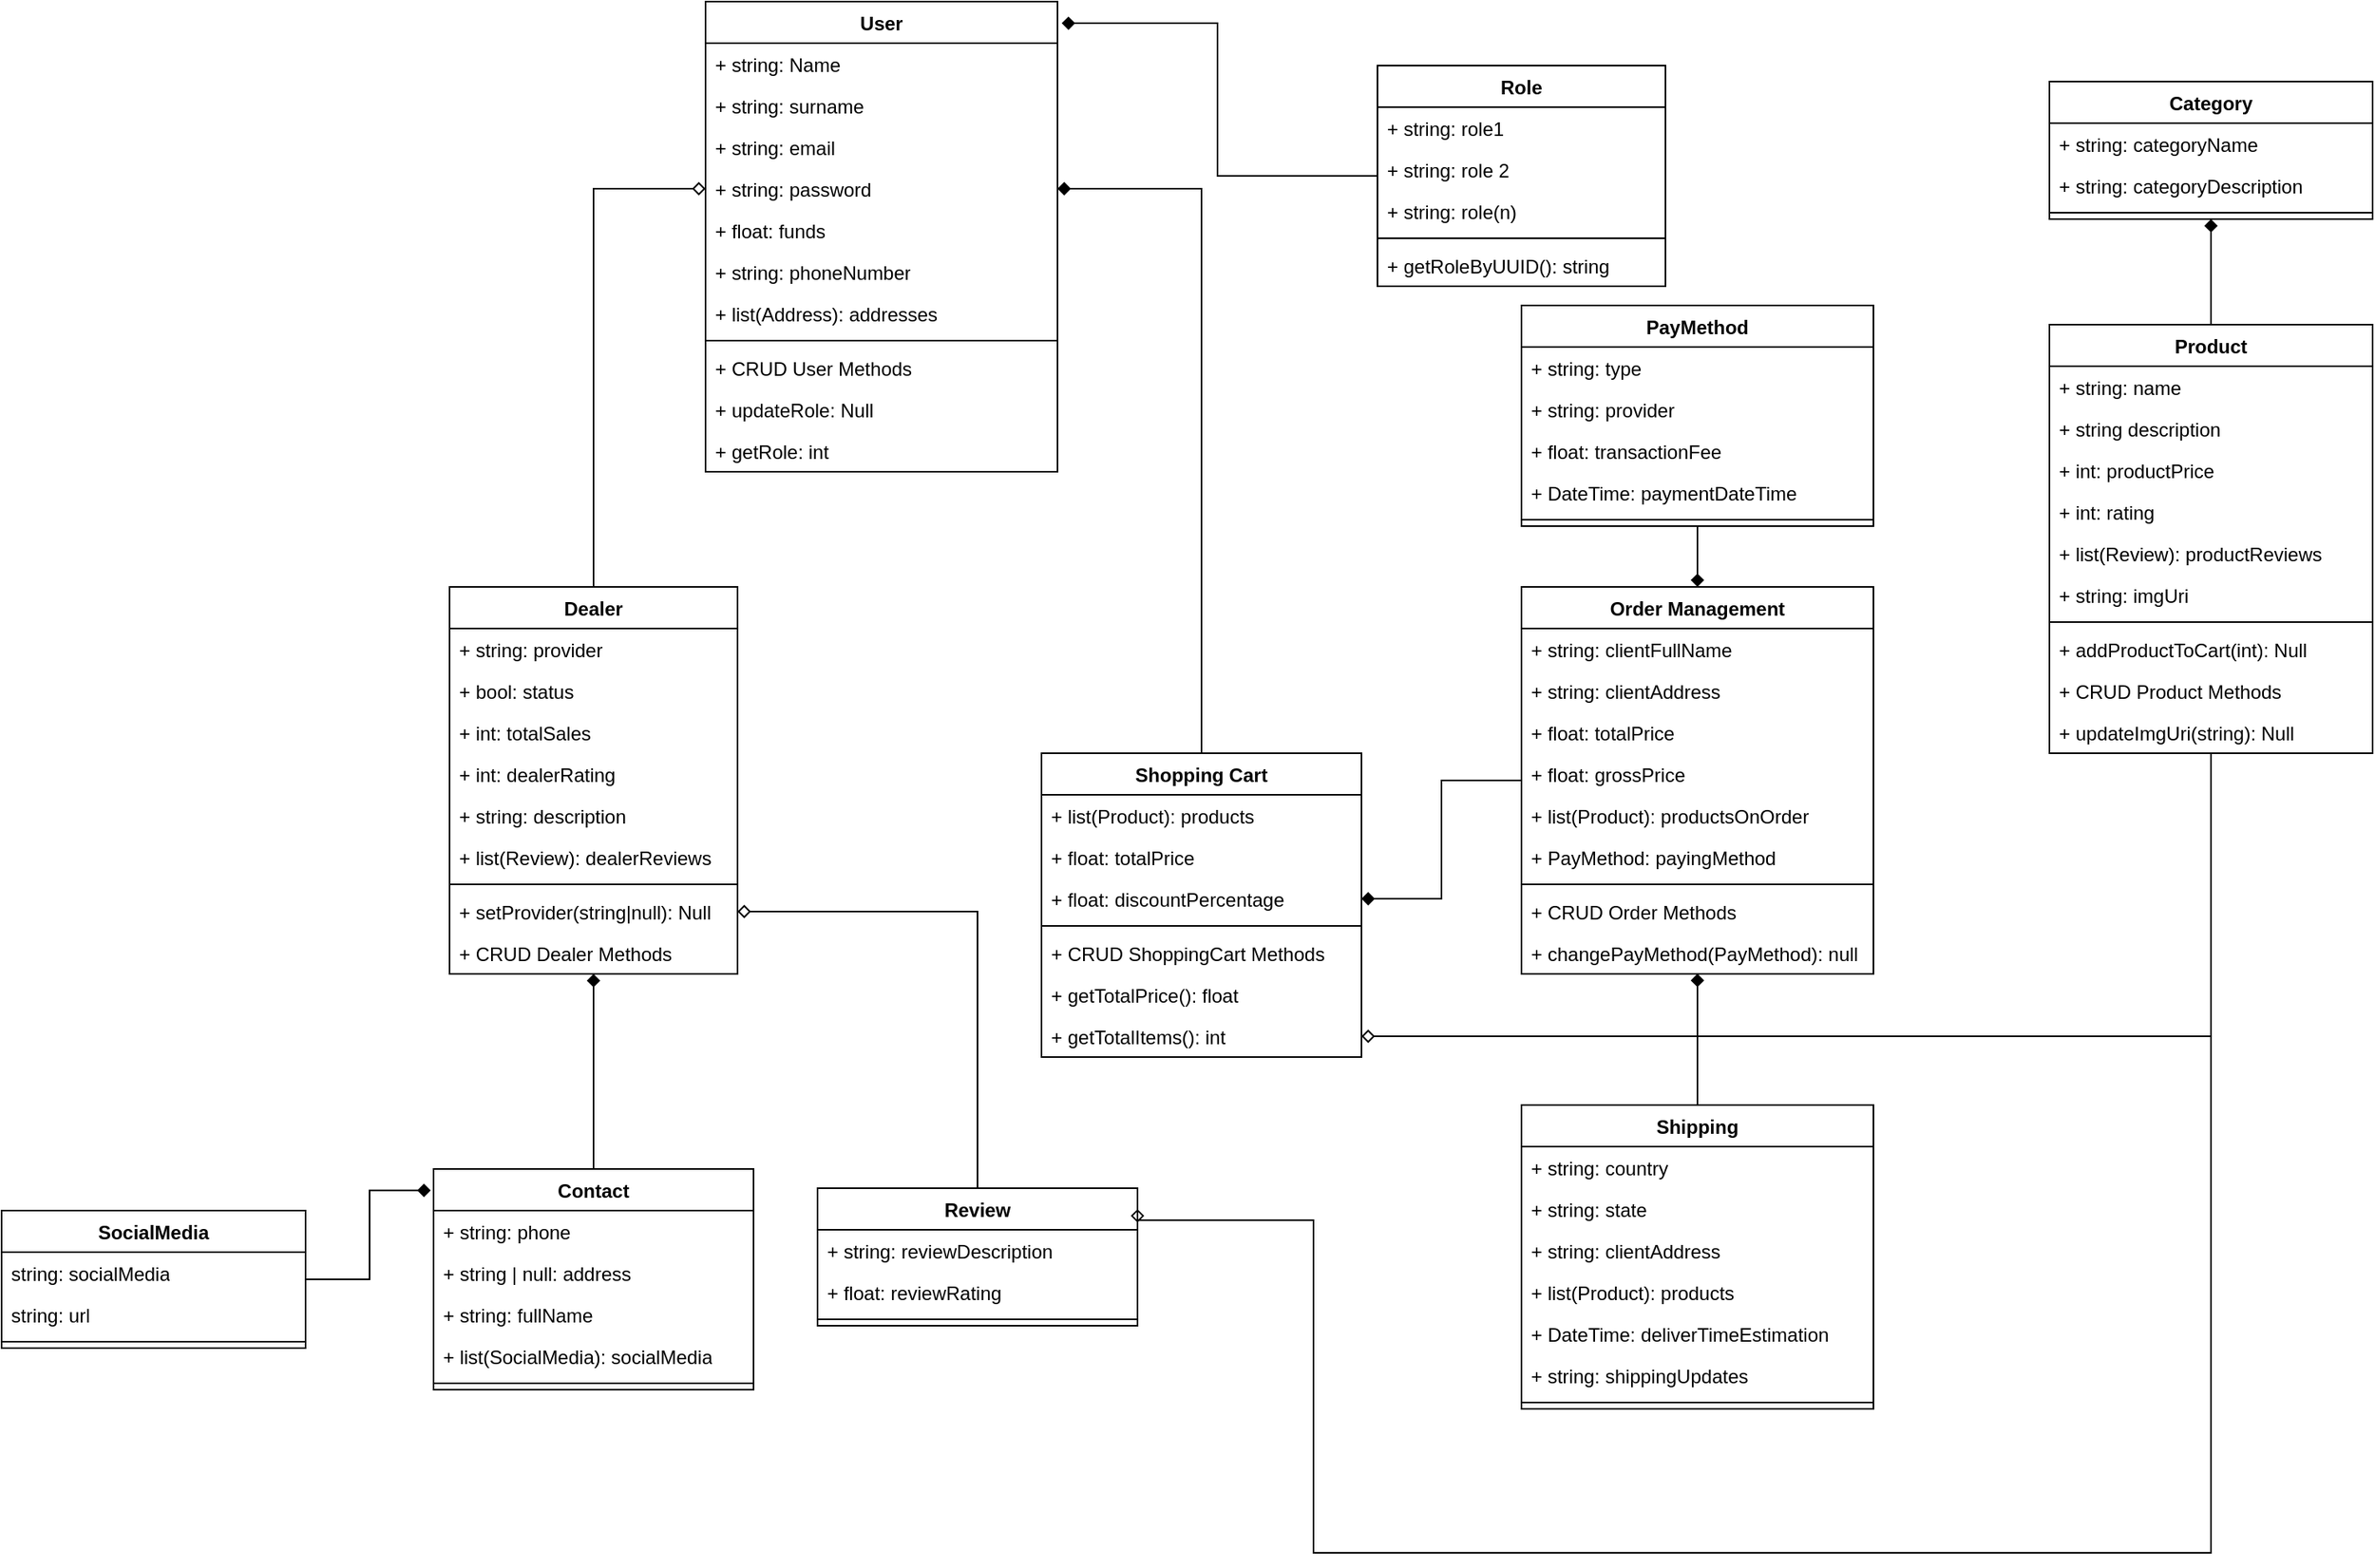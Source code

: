 <mxfile version="26.2.13">
  <diagram name="Página-1" id="N1Lat1YPhZzZh7Y8jwU0">
    <mxGraphModel dx="2507" dy="2144" grid="1" gridSize="10" guides="1" tooltips="1" connect="1" arrows="1" fold="1" page="1" pageScale="1" pageWidth="827" pageHeight="1169" math="0" shadow="0">
      <root>
        <mxCell id="0" />
        <mxCell id="1" parent="0" />
        <mxCell id="V8GElESiozP5-Y3EzWXV-1" value="User" style="swimlane;fontStyle=1;align=center;verticalAlign=top;childLayout=stackLayout;horizontal=1;startSize=26;horizontalStack=0;resizeParent=1;resizeParentMax=0;resizeLast=0;collapsible=1;marginBottom=0;whiteSpace=wrap;html=1;" parent="1" vertex="1">
          <mxGeometry x="20" y="-1130" width="220" height="294" as="geometry" />
        </mxCell>
        <mxCell id="V8GElESiozP5-Y3EzWXV-48" value="+ string: Name" style="text;strokeColor=none;fillColor=none;align=left;verticalAlign=top;spacingLeft=4;spacingRight=4;overflow=hidden;rotatable=0;points=[[0,0.5],[1,0.5]];portConstraint=eastwest;whiteSpace=wrap;html=1;" parent="V8GElESiozP5-Y3EzWXV-1" vertex="1">
          <mxGeometry y="26" width="220" height="26" as="geometry" />
        </mxCell>
        <mxCell id="V8GElESiozP5-Y3EzWXV-50" value="+ string: surname" style="text;strokeColor=none;fillColor=none;align=left;verticalAlign=top;spacingLeft=4;spacingRight=4;overflow=hidden;rotatable=0;points=[[0,0.5],[1,0.5]];portConstraint=eastwest;whiteSpace=wrap;html=1;" parent="V8GElESiozP5-Y3EzWXV-1" vertex="1">
          <mxGeometry y="52" width="220" height="26" as="geometry" />
        </mxCell>
        <mxCell id="V8GElESiozP5-Y3EzWXV-52" value="+ string: email" style="text;strokeColor=none;fillColor=none;align=left;verticalAlign=top;spacingLeft=4;spacingRight=4;overflow=hidden;rotatable=0;points=[[0,0.5],[1,0.5]];portConstraint=eastwest;whiteSpace=wrap;html=1;" parent="V8GElESiozP5-Y3EzWXV-1" vertex="1">
          <mxGeometry y="78" width="220" height="26" as="geometry" />
        </mxCell>
        <mxCell id="V8GElESiozP5-Y3EzWXV-54" value="+ string: password" style="text;strokeColor=none;fillColor=none;align=left;verticalAlign=top;spacingLeft=4;spacingRight=4;overflow=hidden;rotatable=0;points=[[0,0.5],[1,0.5]];portConstraint=eastwest;whiteSpace=wrap;html=1;" parent="V8GElESiozP5-Y3EzWXV-1" vertex="1">
          <mxGeometry y="104" width="220" height="26" as="geometry" />
        </mxCell>
        <mxCell id="V8GElESiozP5-Y3EzWXV-151" value="+ float: funds" style="text;strokeColor=none;fillColor=none;align=left;verticalAlign=top;spacingLeft=4;spacingRight=4;overflow=hidden;rotatable=0;points=[[0,0.5],[1,0.5]];portConstraint=eastwest;whiteSpace=wrap;html=1;" parent="V8GElESiozP5-Y3EzWXV-1" vertex="1">
          <mxGeometry y="130" width="220" height="26" as="geometry" />
        </mxCell>
        <mxCell id="V8GElESiozP5-Y3EzWXV-231" value="+ string: phoneNumber" style="text;strokeColor=none;fillColor=none;align=left;verticalAlign=top;spacingLeft=4;spacingRight=4;overflow=hidden;rotatable=0;points=[[0,0.5],[1,0.5]];portConstraint=eastwest;whiteSpace=wrap;html=1;" parent="V8GElESiozP5-Y3EzWXV-1" vertex="1">
          <mxGeometry y="156" width="220" height="26" as="geometry" />
        </mxCell>
        <mxCell id="V8GElESiozP5-Y3EzWXV-232" value="+ list(Address): addresses" style="text;strokeColor=none;fillColor=none;align=left;verticalAlign=top;spacingLeft=4;spacingRight=4;overflow=hidden;rotatable=0;points=[[0,0.5],[1,0.5]];portConstraint=eastwest;whiteSpace=wrap;html=1;" parent="V8GElESiozP5-Y3EzWXV-1" vertex="1">
          <mxGeometry y="182" width="220" height="26" as="geometry" />
        </mxCell>
        <mxCell id="V8GElESiozP5-Y3EzWXV-3" value="" style="line;strokeWidth=1;fillColor=none;align=left;verticalAlign=middle;spacingTop=-1;spacingLeft=3;spacingRight=3;rotatable=0;labelPosition=right;points=[];portConstraint=eastwest;strokeColor=inherit;" parent="V8GElESiozP5-Y3EzWXV-1" vertex="1">
          <mxGeometry y="208" width="220" height="8" as="geometry" />
        </mxCell>
        <mxCell id="V8GElESiozP5-Y3EzWXV-4" value="&lt;div&gt;+ CRUD User Methods&lt;/div&gt;" style="text;strokeColor=none;fillColor=none;align=left;verticalAlign=top;spacingLeft=4;spacingRight=4;overflow=hidden;rotatable=0;points=[[0,0.5],[1,0.5]];portConstraint=eastwest;whiteSpace=wrap;html=1;" parent="V8GElESiozP5-Y3EzWXV-1" vertex="1">
          <mxGeometry y="216" width="220" height="26" as="geometry" />
        </mxCell>
        <mxCell id="V8GElESiozP5-Y3EzWXV-69" value="+ updateRole: Null" style="text;strokeColor=none;fillColor=none;align=left;verticalAlign=top;spacingLeft=4;spacingRight=4;overflow=hidden;rotatable=0;points=[[0,0.5],[1,0.5]];portConstraint=eastwest;whiteSpace=wrap;html=1;" parent="V8GElESiozP5-Y3EzWXV-1" vertex="1">
          <mxGeometry y="242" width="220" height="26" as="geometry" />
        </mxCell>
        <mxCell id="V8GElESiozP5-Y3EzWXV-70" value="+ getRole: int" style="text;strokeColor=none;fillColor=none;align=left;verticalAlign=top;spacingLeft=4;spacingRight=4;overflow=hidden;rotatable=0;points=[[0,0.5],[1,0.5]];portConstraint=eastwest;whiteSpace=wrap;html=1;" parent="V8GElESiozP5-Y3EzWXV-1" vertex="1">
          <mxGeometry y="268" width="220" height="26" as="geometry" />
        </mxCell>
        <mxCell id="V8GElESiozP5-Y3EzWXV-5" value="Shopping Cart" style="swimlane;fontStyle=1;align=center;verticalAlign=top;childLayout=stackLayout;horizontal=1;startSize=26;horizontalStack=0;resizeParent=1;resizeParentMax=0;resizeLast=0;collapsible=1;marginBottom=0;whiteSpace=wrap;html=1;" parent="1" vertex="1">
          <mxGeometry x="230" y="-660" width="200" height="190" as="geometry" />
        </mxCell>
        <mxCell id="V8GElESiozP5-Y3EzWXV-124" value="+ list(Product): products" style="text;strokeColor=none;fillColor=none;align=left;verticalAlign=top;spacingLeft=4;spacingRight=4;overflow=hidden;rotatable=0;points=[[0,0.5],[1,0.5]];portConstraint=eastwest;whiteSpace=wrap;html=1;" parent="V8GElESiozP5-Y3EzWXV-5" vertex="1">
          <mxGeometry y="26" width="200" height="26" as="geometry" />
        </mxCell>
        <mxCell id="V8GElESiozP5-Y3EzWXV-125" value="+ float: totalPrice" style="text;strokeColor=none;fillColor=none;align=left;verticalAlign=top;spacingLeft=4;spacingRight=4;overflow=hidden;rotatable=0;points=[[0,0.5],[1,0.5]];portConstraint=eastwest;whiteSpace=wrap;html=1;" parent="V8GElESiozP5-Y3EzWXV-5" vertex="1">
          <mxGeometry y="52" width="200" height="26" as="geometry" />
        </mxCell>
        <mxCell id="V8GElESiozP5-Y3EzWXV-128" value="+ float: discountPercentage" style="text;strokeColor=none;fillColor=none;align=left;verticalAlign=top;spacingLeft=4;spacingRight=4;overflow=hidden;rotatable=0;points=[[0,0.5],[1,0.5]];portConstraint=eastwest;whiteSpace=wrap;html=1;" parent="V8GElESiozP5-Y3EzWXV-5" vertex="1">
          <mxGeometry y="78" width="200" height="26" as="geometry" />
        </mxCell>
        <mxCell id="V8GElESiozP5-Y3EzWXV-7" value="" style="line;strokeWidth=1;fillColor=none;align=left;verticalAlign=middle;spacingTop=-1;spacingLeft=3;spacingRight=3;rotatable=0;labelPosition=right;points=[];portConstraint=eastwest;strokeColor=inherit;" parent="V8GElESiozP5-Y3EzWXV-5" vertex="1">
          <mxGeometry y="104" width="200" height="8" as="geometry" />
        </mxCell>
        <mxCell id="V8GElESiozP5-Y3EzWXV-8" value="+ CRUD ShoppingCart Methods" style="text;strokeColor=none;fillColor=none;align=left;verticalAlign=top;spacingLeft=4;spacingRight=4;overflow=hidden;rotatable=0;points=[[0,0.5],[1,0.5]];portConstraint=eastwest;whiteSpace=wrap;html=1;" parent="V8GElESiozP5-Y3EzWXV-5" vertex="1">
          <mxGeometry y="112" width="200" height="26" as="geometry" />
        </mxCell>
        <mxCell id="V8GElESiozP5-Y3EzWXV-129" value="+ getTotalPrice(): float" style="text;strokeColor=none;fillColor=none;align=left;verticalAlign=top;spacingLeft=4;spacingRight=4;overflow=hidden;rotatable=0;points=[[0,0.5],[1,0.5]];portConstraint=eastwest;whiteSpace=wrap;html=1;" parent="V8GElESiozP5-Y3EzWXV-5" vertex="1">
          <mxGeometry y="138" width="200" height="26" as="geometry" />
        </mxCell>
        <mxCell id="V8GElESiozP5-Y3EzWXV-130" value="+ getTotalItems(): int" style="text;strokeColor=none;fillColor=none;align=left;verticalAlign=top;spacingLeft=4;spacingRight=4;overflow=hidden;rotatable=0;points=[[0,0.5],[1,0.5]];portConstraint=eastwest;whiteSpace=wrap;html=1;" parent="V8GElESiozP5-Y3EzWXV-5" vertex="1">
          <mxGeometry y="164" width="200" height="26" as="geometry" />
        </mxCell>
        <mxCell id="V8GElESiozP5-Y3EzWXV-207" style="edgeStyle=orthogonalEdgeStyle;rounded=0;orthogonalLoop=1;jettySize=auto;html=1;entryX=1;entryY=0.5;entryDx=0;entryDy=0;endArrow=diamond;endFill=1;" parent="1" source="V8GElESiozP5-Y3EzWXV-9" target="V8GElESiozP5-Y3EzWXV-128" edge="1">
          <mxGeometry relative="1" as="geometry" />
        </mxCell>
        <mxCell id="V8GElESiozP5-Y3EzWXV-9" value="Order Management" style="swimlane;fontStyle=1;align=center;verticalAlign=top;childLayout=stackLayout;horizontal=1;startSize=26;horizontalStack=0;resizeParent=1;resizeParentMax=0;resizeLast=0;collapsible=1;marginBottom=0;whiteSpace=wrap;html=1;" parent="1" vertex="1">
          <mxGeometry x="530" y="-764" width="220" height="242" as="geometry" />
        </mxCell>
        <mxCell id="V8GElESiozP5-Y3EzWXV-10" value="+ string: clientFullName" style="text;strokeColor=none;fillColor=none;align=left;verticalAlign=top;spacingLeft=4;spacingRight=4;overflow=hidden;rotatable=0;points=[[0,0.5],[1,0.5]];portConstraint=eastwest;whiteSpace=wrap;html=1;" parent="V8GElESiozP5-Y3EzWXV-9" vertex="1">
          <mxGeometry y="26" width="220" height="26" as="geometry" />
        </mxCell>
        <mxCell id="V8GElESiozP5-Y3EzWXV-182" value="+ string: clientAddress" style="text;strokeColor=none;fillColor=none;align=left;verticalAlign=top;spacingLeft=4;spacingRight=4;overflow=hidden;rotatable=0;points=[[0,0.5],[1,0.5]];portConstraint=eastwest;whiteSpace=wrap;html=1;" parent="V8GElESiozP5-Y3EzWXV-9" vertex="1">
          <mxGeometry y="52" width="220" height="26" as="geometry" />
        </mxCell>
        <mxCell id="V8GElESiozP5-Y3EzWXV-174" value="+ float: totalPrice" style="text;strokeColor=none;fillColor=none;align=left;verticalAlign=top;spacingLeft=4;spacingRight=4;overflow=hidden;rotatable=0;points=[[0,0.5],[1,0.5]];portConstraint=eastwest;whiteSpace=wrap;html=1;" parent="V8GElESiozP5-Y3EzWXV-9" vertex="1">
          <mxGeometry y="78" width="220" height="26" as="geometry" />
        </mxCell>
        <mxCell id="V8GElESiozP5-Y3EzWXV-175" value="+ float: grossPrice" style="text;strokeColor=none;fillColor=none;align=left;verticalAlign=top;spacingLeft=4;spacingRight=4;overflow=hidden;rotatable=0;points=[[0,0.5],[1,0.5]];portConstraint=eastwest;whiteSpace=wrap;html=1;" parent="V8GElESiozP5-Y3EzWXV-9" vertex="1">
          <mxGeometry y="104" width="220" height="26" as="geometry" />
        </mxCell>
        <mxCell id="V8GElESiozP5-Y3EzWXV-176" value="+ list(Product): productsOnOrder" style="text;strokeColor=none;fillColor=none;align=left;verticalAlign=top;spacingLeft=4;spacingRight=4;overflow=hidden;rotatable=0;points=[[0,0.5],[1,0.5]];portConstraint=eastwest;whiteSpace=wrap;html=1;" parent="V8GElESiozP5-Y3EzWXV-9" vertex="1">
          <mxGeometry y="130" width="220" height="26" as="geometry" />
        </mxCell>
        <mxCell id="V8GElESiozP5-Y3EzWXV-177" value="+ PayMethod: payingMethod" style="text;strokeColor=none;fillColor=none;align=left;verticalAlign=top;spacingLeft=4;spacingRight=4;overflow=hidden;rotatable=0;points=[[0,0.5],[1,0.5]];portConstraint=eastwest;whiteSpace=wrap;html=1;" parent="V8GElESiozP5-Y3EzWXV-9" vertex="1">
          <mxGeometry y="156" width="220" height="26" as="geometry" />
        </mxCell>
        <mxCell id="V8GElESiozP5-Y3EzWXV-11" value="" style="line;strokeWidth=1;fillColor=none;align=left;verticalAlign=middle;spacingTop=-1;spacingLeft=3;spacingRight=3;rotatable=0;labelPosition=right;points=[];portConstraint=eastwest;strokeColor=inherit;" parent="V8GElESiozP5-Y3EzWXV-9" vertex="1">
          <mxGeometry y="182" width="220" height="8" as="geometry" />
        </mxCell>
        <mxCell id="V8GElESiozP5-Y3EzWXV-12" value="+ CRUD Order Methods" style="text;strokeColor=none;fillColor=none;align=left;verticalAlign=top;spacingLeft=4;spacingRight=4;overflow=hidden;rotatable=0;points=[[0,0.5],[1,0.5]];portConstraint=eastwest;whiteSpace=wrap;html=1;" parent="V8GElESiozP5-Y3EzWXV-9" vertex="1">
          <mxGeometry y="190" width="220" height="26" as="geometry" />
        </mxCell>
        <mxCell id="V8GElESiozP5-Y3EzWXV-179" value="+ changePayMethod(PayMethod): null" style="text;strokeColor=none;fillColor=none;align=left;verticalAlign=top;spacingLeft=4;spacingRight=4;overflow=hidden;rotatable=0;points=[[0,0.5],[1,0.5]];portConstraint=eastwest;whiteSpace=wrap;html=1;" parent="V8GElESiozP5-Y3EzWXV-9" vertex="1">
          <mxGeometry y="216" width="220" height="26" as="geometry" />
        </mxCell>
        <mxCell id="V8GElESiozP5-Y3EzWXV-13" value="Shipping" style="swimlane;fontStyle=1;align=center;verticalAlign=top;childLayout=stackLayout;horizontal=1;startSize=26;horizontalStack=0;resizeParent=1;resizeParentMax=0;resizeLast=0;collapsible=1;marginBottom=0;whiteSpace=wrap;html=1;" parent="1" vertex="1">
          <mxGeometry x="530" y="-440" width="220" height="190" as="geometry" />
        </mxCell>
        <mxCell id="V8GElESiozP5-Y3EzWXV-14" value="+ string: country" style="text;strokeColor=none;fillColor=none;align=left;verticalAlign=top;spacingLeft=4;spacingRight=4;overflow=hidden;rotatable=0;points=[[0,0.5],[1,0.5]];portConstraint=eastwest;whiteSpace=wrap;html=1;" parent="V8GElESiozP5-Y3EzWXV-13" vertex="1">
          <mxGeometry y="26" width="220" height="26" as="geometry" />
        </mxCell>
        <mxCell id="V8GElESiozP5-Y3EzWXV-160" value="+ string: state" style="text;strokeColor=none;fillColor=none;align=left;verticalAlign=top;spacingLeft=4;spacingRight=4;overflow=hidden;rotatable=0;points=[[0,0.5],[1,0.5]];portConstraint=eastwest;whiteSpace=wrap;html=1;" parent="V8GElESiozP5-Y3EzWXV-13" vertex="1">
          <mxGeometry y="52" width="220" height="26" as="geometry" />
        </mxCell>
        <mxCell id="V8GElESiozP5-Y3EzWXV-161" value="+ string: clientAddress" style="text;strokeColor=none;fillColor=none;align=left;verticalAlign=top;spacingLeft=4;spacingRight=4;overflow=hidden;rotatable=0;points=[[0,0.5],[1,0.5]];portConstraint=eastwest;whiteSpace=wrap;html=1;" parent="V8GElESiozP5-Y3EzWXV-13" vertex="1">
          <mxGeometry y="78" width="220" height="26" as="geometry" />
        </mxCell>
        <mxCell id="V8GElESiozP5-Y3EzWXV-162" value="+ list(Product): products" style="text;strokeColor=none;fillColor=none;align=left;verticalAlign=top;spacingLeft=4;spacingRight=4;overflow=hidden;rotatable=0;points=[[0,0.5],[1,0.5]];portConstraint=eastwest;whiteSpace=wrap;html=1;" parent="V8GElESiozP5-Y3EzWXV-13" vertex="1">
          <mxGeometry y="104" width="220" height="26" as="geometry" />
        </mxCell>
        <mxCell id="V8GElESiozP5-Y3EzWXV-163" value="+ DateTime: deliverTimeEstimation" style="text;strokeColor=none;fillColor=none;align=left;verticalAlign=top;spacingLeft=4;spacingRight=4;overflow=hidden;rotatable=0;points=[[0,0.5],[1,0.5]];portConstraint=eastwest;whiteSpace=wrap;html=1;" parent="V8GElESiozP5-Y3EzWXV-13" vertex="1">
          <mxGeometry y="130" width="220" height="26" as="geometry" />
        </mxCell>
        <mxCell id="V8GElESiozP5-Y3EzWXV-164" value="+ string: shippingUpdates" style="text;strokeColor=none;fillColor=none;align=left;verticalAlign=top;spacingLeft=4;spacingRight=4;overflow=hidden;rotatable=0;points=[[0,0.5],[1,0.5]];portConstraint=eastwest;whiteSpace=wrap;html=1;" parent="V8GElESiozP5-Y3EzWXV-13" vertex="1">
          <mxGeometry y="156" width="220" height="26" as="geometry" />
        </mxCell>
        <mxCell id="V8GElESiozP5-Y3EzWXV-15" value="" style="line;strokeWidth=1;fillColor=none;align=left;verticalAlign=middle;spacingTop=-1;spacingLeft=3;spacingRight=3;rotatable=0;labelPosition=right;points=[];portConstraint=eastwest;strokeColor=inherit;" parent="V8GElESiozP5-Y3EzWXV-13" vertex="1">
          <mxGeometry y="182" width="220" height="8" as="geometry" />
        </mxCell>
        <mxCell id="V8GElESiozP5-Y3EzWXV-213" style="edgeStyle=orthogonalEdgeStyle;rounded=0;orthogonalLoop=1;jettySize=auto;html=1;entryX=1;entryY=0.5;entryDx=0;entryDy=0;endArrow=diamond;endFill=0;" parent="1" source="V8GElESiozP5-Y3EzWXV-17" target="V8GElESiozP5-Y3EzWXV-68" edge="1">
          <mxGeometry relative="1" as="geometry" />
        </mxCell>
        <mxCell id="V8GElESiozP5-Y3EzWXV-17" value="Review" style="swimlane;fontStyle=1;align=center;verticalAlign=top;childLayout=stackLayout;horizontal=1;startSize=26;horizontalStack=0;resizeParent=1;resizeParentMax=0;resizeLast=0;collapsible=1;marginBottom=0;whiteSpace=wrap;html=1;" parent="1" vertex="1">
          <mxGeometry x="90" y="-388" width="200" height="86" as="geometry" />
        </mxCell>
        <mxCell id="V8GElESiozP5-Y3EzWXV-18" value="+ string: reviewDescription" style="text;strokeColor=none;fillColor=none;align=left;verticalAlign=top;spacingLeft=4;spacingRight=4;overflow=hidden;rotatable=0;points=[[0,0.5],[1,0.5]];portConstraint=eastwest;whiteSpace=wrap;html=1;" parent="V8GElESiozP5-Y3EzWXV-17" vertex="1">
          <mxGeometry y="26" width="200" height="26" as="geometry" />
        </mxCell>
        <mxCell id="V8GElESiozP5-Y3EzWXV-215" value="+ float: reviewRating" style="text;strokeColor=none;fillColor=none;align=left;verticalAlign=top;spacingLeft=4;spacingRight=4;overflow=hidden;rotatable=0;points=[[0,0.5],[1,0.5]];portConstraint=eastwest;whiteSpace=wrap;html=1;" parent="V8GElESiozP5-Y3EzWXV-17" vertex="1">
          <mxGeometry y="52" width="200" height="26" as="geometry" />
        </mxCell>
        <mxCell id="V8GElESiozP5-Y3EzWXV-19" value="" style="line;strokeWidth=1;fillColor=none;align=left;verticalAlign=middle;spacingTop=-1;spacingLeft=3;spacingRight=3;rotatable=0;labelPosition=right;points=[];portConstraint=eastwest;strokeColor=inherit;" parent="V8GElESiozP5-Y3EzWXV-17" vertex="1">
          <mxGeometry y="78" width="200" height="8" as="geometry" />
        </mxCell>
        <mxCell id="V8GElESiozP5-Y3EzWXV-209" style="edgeStyle=orthogonalEdgeStyle;rounded=0;orthogonalLoop=1;jettySize=auto;html=1;entryX=0.5;entryY=1;entryDx=0;entryDy=0;endArrow=diamond;endFill=1;" parent="1" source="V8GElESiozP5-Y3EzWXV-29" target="V8GElESiozP5-Y3EzWXV-33" edge="1">
          <mxGeometry relative="1" as="geometry" />
        </mxCell>
        <mxCell id="V8GElESiozP5-Y3EzWXV-210" style="edgeStyle=orthogonalEdgeStyle;rounded=0;orthogonalLoop=1;jettySize=auto;html=1;endArrow=diamond;endFill=0;" parent="1" source="V8GElESiozP5-Y3EzWXV-29" target="V8GElESiozP5-Y3EzWXV-130" edge="1">
          <mxGeometry relative="1" as="geometry" />
        </mxCell>
        <mxCell id="V8GElESiozP5-Y3EzWXV-216" style="edgeStyle=orthogonalEdgeStyle;rounded=0;orthogonalLoop=1;jettySize=auto;html=1;entryX=1;entryY=0.25;entryDx=0;entryDy=0;endArrow=diamond;endFill=0;" parent="1" source="V8GElESiozP5-Y3EzWXV-29" target="V8GElESiozP5-Y3EzWXV-17" edge="1">
          <mxGeometry relative="1" as="geometry">
            <Array as="points">
              <mxPoint x="961" y="-160" />
              <mxPoint x="400" y="-160" />
              <mxPoint x="400" y="-368" />
            </Array>
          </mxGeometry>
        </mxCell>
        <mxCell id="V8GElESiozP5-Y3EzWXV-29" value="Product" style="swimlane;fontStyle=1;align=center;verticalAlign=top;childLayout=stackLayout;horizontal=1;startSize=26;horizontalStack=0;resizeParent=1;resizeParentMax=0;resizeLast=0;collapsible=1;marginBottom=0;whiteSpace=wrap;html=1;" parent="1" vertex="1">
          <mxGeometry x="860" y="-928" width="202" height="268" as="geometry" />
        </mxCell>
        <mxCell id="V8GElESiozP5-Y3EzWXV-113" value="+ string: name" style="text;strokeColor=none;fillColor=none;align=left;verticalAlign=top;spacingLeft=4;spacingRight=4;overflow=hidden;rotatable=0;points=[[0,0.5],[1,0.5]];portConstraint=eastwest;whiteSpace=wrap;html=1;" parent="V8GElESiozP5-Y3EzWXV-29" vertex="1">
          <mxGeometry y="26" width="202" height="26" as="geometry" />
        </mxCell>
        <mxCell id="V8GElESiozP5-Y3EzWXV-114" value="+ string description" style="text;strokeColor=none;fillColor=none;align=left;verticalAlign=top;spacingLeft=4;spacingRight=4;overflow=hidden;rotatable=0;points=[[0,0.5],[1,0.5]];portConstraint=eastwest;whiteSpace=wrap;html=1;" parent="V8GElESiozP5-Y3EzWXV-29" vertex="1">
          <mxGeometry y="52" width="202" height="26" as="geometry" />
        </mxCell>
        <mxCell id="V8GElESiozP5-Y3EzWXV-118" value="+ int: productPrice" style="text;strokeColor=none;fillColor=none;align=left;verticalAlign=top;spacingLeft=4;spacingRight=4;overflow=hidden;rotatable=0;points=[[0,0.5],[1,0.5]];portConstraint=eastwest;whiteSpace=wrap;html=1;" parent="V8GElESiozP5-Y3EzWXV-29" vertex="1">
          <mxGeometry y="78" width="202" height="26" as="geometry" />
        </mxCell>
        <mxCell id="V8GElESiozP5-Y3EzWXV-115" value="+ int: rating" style="text;strokeColor=none;fillColor=none;align=left;verticalAlign=top;spacingLeft=4;spacingRight=4;overflow=hidden;rotatable=0;points=[[0,0.5],[1,0.5]];portConstraint=eastwest;whiteSpace=wrap;html=1;" parent="V8GElESiozP5-Y3EzWXV-29" vertex="1">
          <mxGeometry y="104" width="202" height="26" as="geometry" />
        </mxCell>
        <mxCell id="V8GElESiozP5-Y3EzWXV-152" value="+ list(Review): productReviews" style="text;strokeColor=none;fillColor=none;align=left;verticalAlign=top;spacingLeft=4;spacingRight=4;overflow=hidden;rotatable=0;points=[[0,0.5],[1,0.5]];portConstraint=eastwest;whiteSpace=wrap;html=1;" parent="V8GElESiozP5-Y3EzWXV-29" vertex="1">
          <mxGeometry y="130" width="202" height="26" as="geometry" />
        </mxCell>
        <mxCell id="V8GElESiozP5-Y3EzWXV-116" value="+ string: imgUri" style="text;strokeColor=none;fillColor=none;align=left;verticalAlign=top;spacingLeft=4;spacingRight=4;overflow=hidden;rotatable=0;points=[[0,0.5],[1,0.5]];portConstraint=eastwest;whiteSpace=wrap;html=1;" parent="V8GElESiozP5-Y3EzWXV-29" vertex="1">
          <mxGeometry y="156" width="202" height="26" as="geometry" />
        </mxCell>
        <mxCell id="V8GElESiozP5-Y3EzWXV-31" value="" style="line;strokeWidth=1;fillColor=none;align=left;verticalAlign=middle;spacingTop=-1;spacingLeft=3;spacingRight=3;rotatable=0;labelPosition=right;points=[];portConstraint=eastwest;strokeColor=inherit;" parent="V8GElESiozP5-Y3EzWXV-29" vertex="1">
          <mxGeometry y="182" width="202" height="8" as="geometry" />
        </mxCell>
        <mxCell id="V8GElESiozP5-Y3EzWXV-32" value="+ addProductToCart(int): Null" style="text;strokeColor=none;fillColor=none;align=left;verticalAlign=top;spacingLeft=4;spacingRight=4;overflow=hidden;rotatable=0;points=[[0,0.5],[1,0.5]];portConstraint=eastwest;whiteSpace=wrap;html=1;" parent="V8GElESiozP5-Y3EzWXV-29" vertex="1">
          <mxGeometry y="190" width="202" height="26" as="geometry" />
        </mxCell>
        <mxCell id="V8GElESiozP5-Y3EzWXV-120" value="+ CRUD Product Methods" style="text;strokeColor=none;fillColor=none;align=left;verticalAlign=top;spacingLeft=4;spacingRight=4;overflow=hidden;rotatable=0;points=[[0,0.5],[1,0.5]];portConstraint=eastwest;whiteSpace=wrap;html=1;" parent="V8GElESiozP5-Y3EzWXV-29" vertex="1">
          <mxGeometry y="216" width="202" height="26" as="geometry" />
        </mxCell>
        <mxCell id="V8GElESiozP5-Y3EzWXV-121" value="+ updateImgUri(string): Null" style="text;strokeColor=none;fillColor=none;align=left;verticalAlign=top;spacingLeft=4;spacingRight=4;overflow=hidden;rotatable=0;points=[[0,0.5],[1,0.5]];portConstraint=eastwest;whiteSpace=wrap;html=1;" parent="V8GElESiozP5-Y3EzWXV-29" vertex="1">
          <mxGeometry y="242" width="202" height="26" as="geometry" />
        </mxCell>
        <mxCell id="V8GElESiozP5-Y3EzWXV-33" value="Category" style="swimlane;fontStyle=1;align=center;verticalAlign=top;childLayout=stackLayout;horizontal=1;startSize=26;horizontalStack=0;resizeParent=1;resizeParentMax=0;resizeLast=0;collapsible=1;marginBottom=0;whiteSpace=wrap;html=1;" parent="1" vertex="1">
          <mxGeometry x="860" y="-1080" width="202" height="86" as="geometry" />
        </mxCell>
        <mxCell id="V8GElESiozP5-Y3EzWXV-34" value="+ string: categoryName" style="text;strokeColor=none;fillColor=none;align=left;verticalAlign=top;spacingLeft=4;spacingRight=4;overflow=hidden;rotatable=0;points=[[0,0.5],[1,0.5]];portConstraint=eastwest;whiteSpace=wrap;html=1;" parent="V8GElESiozP5-Y3EzWXV-33" vertex="1">
          <mxGeometry y="26" width="202" height="26" as="geometry" />
        </mxCell>
        <mxCell id="V8GElESiozP5-Y3EzWXV-171" value="+ string: categoryDescription" style="text;strokeColor=none;fillColor=none;align=left;verticalAlign=top;spacingLeft=4;spacingRight=4;overflow=hidden;rotatable=0;points=[[0,0.5],[1,0.5]];portConstraint=eastwest;whiteSpace=wrap;html=1;" parent="V8GElESiozP5-Y3EzWXV-33" vertex="1">
          <mxGeometry y="52" width="202" height="26" as="geometry" />
        </mxCell>
        <mxCell id="V8GElESiozP5-Y3EzWXV-35" value="" style="line;strokeWidth=1;fillColor=none;align=left;verticalAlign=middle;spacingTop=-1;spacingLeft=3;spacingRight=3;rotatable=0;labelPosition=right;points=[];portConstraint=eastwest;strokeColor=inherit;" parent="V8GElESiozP5-Y3EzWXV-33" vertex="1">
          <mxGeometry y="78" width="202" height="8" as="geometry" />
        </mxCell>
        <mxCell id="V8GElESiozP5-Y3EzWXV-56" value="Role" style="swimlane;fontStyle=1;align=center;verticalAlign=top;childLayout=stackLayout;horizontal=1;startSize=26;horizontalStack=0;resizeParent=1;resizeParentMax=0;resizeLast=0;collapsible=1;marginBottom=0;whiteSpace=wrap;html=1;" parent="1" vertex="1">
          <mxGeometry x="440" y="-1090" width="180" height="138" as="geometry" />
        </mxCell>
        <mxCell id="V8GElESiozP5-Y3EzWXV-107" value="+ string: role1" style="text;strokeColor=none;fillColor=none;align=left;verticalAlign=top;spacingLeft=4;spacingRight=4;overflow=hidden;rotatable=0;points=[[0,0.5],[1,0.5]];portConstraint=eastwest;whiteSpace=wrap;html=1;" parent="V8GElESiozP5-Y3EzWXV-56" vertex="1">
          <mxGeometry y="26" width="180" height="26" as="geometry" />
        </mxCell>
        <mxCell id="V8GElESiozP5-Y3EzWXV-108" value="+ string: role 2" style="text;strokeColor=none;fillColor=none;align=left;verticalAlign=top;spacingLeft=4;spacingRight=4;overflow=hidden;rotatable=0;points=[[0,0.5],[1,0.5]];portConstraint=eastwest;whiteSpace=wrap;html=1;" parent="V8GElESiozP5-Y3EzWXV-56" vertex="1">
          <mxGeometry y="52" width="180" height="26" as="geometry" />
        </mxCell>
        <mxCell id="V8GElESiozP5-Y3EzWXV-109" value="+ string: role(n)" style="text;strokeColor=none;fillColor=none;align=left;verticalAlign=top;spacingLeft=4;spacingRight=4;overflow=hidden;rotatable=0;points=[[0,0.5],[1,0.5]];portConstraint=eastwest;whiteSpace=wrap;html=1;" parent="V8GElESiozP5-Y3EzWXV-56" vertex="1">
          <mxGeometry y="78" width="180" height="26" as="geometry" />
        </mxCell>
        <mxCell id="V8GElESiozP5-Y3EzWXV-58" value="" style="line;strokeWidth=1;fillColor=none;align=left;verticalAlign=middle;spacingTop=-1;spacingLeft=3;spacingRight=3;rotatable=0;labelPosition=right;points=[];portConstraint=eastwest;strokeColor=inherit;" parent="V8GElESiozP5-Y3EzWXV-56" vertex="1">
          <mxGeometry y="104" width="180" height="8" as="geometry" />
        </mxCell>
        <mxCell id="V8GElESiozP5-Y3EzWXV-59" value="+ getRoleByUUID(): string" style="text;strokeColor=none;fillColor=none;align=left;verticalAlign=top;spacingLeft=4;spacingRight=4;overflow=hidden;rotatable=0;points=[[0,0.5],[1,0.5]];portConstraint=eastwest;whiteSpace=wrap;html=1;" parent="V8GElESiozP5-Y3EzWXV-56" vertex="1">
          <mxGeometry y="112" width="180" height="26" as="geometry" />
        </mxCell>
        <mxCell id="V8GElESiozP5-Y3EzWXV-198" style="edgeStyle=orthogonalEdgeStyle;rounded=0;orthogonalLoop=1;jettySize=auto;html=1;entryX=1;entryY=0.5;entryDx=0;entryDy=0;endArrow=diamond;endFill=1;exitX=0.5;exitY=0;exitDx=0;exitDy=0;" parent="1" source="V8GElESiozP5-Y3EzWXV-5" target="V8GElESiozP5-Y3EzWXV-54" edge="1">
          <mxGeometry relative="1" as="geometry">
            <mxPoint x="330" y="-670" as="sourcePoint" />
          </mxGeometry>
        </mxCell>
        <mxCell id="V8GElESiozP5-Y3EzWXV-197" style="edgeStyle=orthogonalEdgeStyle;rounded=0;orthogonalLoop=1;jettySize=auto;html=1;endArrow=diamond;endFill=0;" parent="1" source="V8GElESiozP5-Y3EzWXV-65" target="V8GElESiozP5-Y3EzWXV-54" edge="1">
          <mxGeometry relative="1" as="geometry" />
        </mxCell>
        <mxCell id="V8GElESiozP5-Y3EzWXV-65" value="Dealer" style="swimlane;fontStyle=1;align=center;verticalAlign=top;childLayout=stackLayout;horizontal=1;startSize=26;horizontalStack=0;resizeParent=1;resizeParentMax=0;resizeLast=0;collapsible=1;marginBottom=0;whiteSpace=wrap;html=1;" parent="1" vertex="1">
          <mxGeometry x="-140" y="-764" width="180" height="242" as="geometry" />
        </mxCell>
        <mxCell id="V8GElESiozP5-Y3EzWXV-86" value="+ string: provider" style="text;strokeColor=none;fillColor=none;align=left;verticalAlign=top;spacingLeft=4;spacingRight=4;overflow=hidden;rotatable=0;points=[[0,0.5],[1,0.5]];portConstraint=eastwest;whiteSpace=wrap;html=1;" parent="V8GElESiozP5-Y3EzWXV-65" vertex="1">
          <mxGeometry y="26" width="180" height="26" as="geometry" />
        </mxCell>
        <mxCell id="V8GElESiozP5-Y3EzWXV-134" value="+ bool: status" style="text;strokeColor=none;fillColor=none;align=left;verticalAlign=top;spacingLeft=4;spacingRight=4;overflow=hidden;rotatable=0;points=[[0,0.5],[1,0.5]];portConstraint=eastwest;whiteSpace=wrap;html=1;" parent="V8GElESiozP5-Y3EzWXV-65" vertex="1">
          <mxGeometry y="52" width="180" height="26" as="geometry" />
        </mxCell>
        <mxCell id="V8GElESiozP5-Y3EzWXV-135" value="+ int: totalSales" style="text;strokeColor=none;fillColor=none;align=left;verticalAlign=top;spacingLeft=4;spacingRight=4;overflow=hidden;rotatable=0;points=[[0,0.5],[1,0.5]];portConstraint=eastwest;whiteSpace=wrap;html=1;" parent="V8GElESiozP5-Y3EzWXV-65" vertex="1">
          <mxGeometry y="78" width="180" height="26" as="geometry" />
        </mxCell>
        <mxCell id="V8GElESiozP5-Y3EzWXV-131" value="+ int: dealerRating" style="text;strokeColor=none;fillColor=none;align=left;verticalAlign=top;spacingLeft=4;spacingRight=4;overflow=hidden;rotatable=0;points=[[0,0.5],[1,0.5]];portConstraint=eastwest;whiteSpace=wrap;html=1;" parent="V8GElESiozP5-Y3EzWXV-65" vertex="1">
          <mxGeometry y="104" width="180" height="26" as="geometry" />
        </mxCell>
        <mxCell id="V8GElESiozP5-Y3EzWXV-136" value="+ string: description" style="text;strokeColor=none;fillColor=none;align=left;verticalAlign=top;spacingLeft=4;spacingRight=4;overflow=hidden;rotatable=0;points=[[0,0.5],[1,0.5]];portConstraint=eastwest;whiteSpace=wrap;html=1;" parent="V8GElESiozP5-Y3EzWXV-65" vertex="1">
          <mxGeometry y="130" width="180" height="26" as="geometry" />
        </mxCell>
        <mxCell id="V8GElESiozP5-Y3EzWXV-133" value="+ list(Review): dealerReviews" style="text;strokeColor=none;fillColor=none;align=left;verticalAlign=top;spacingLeft=4;spacingRight=4;overflow=hidden;rotatable=0;points=[[0,0.5],[1,0.5]];portConstraint=eastwest;whiteSpace=wrap;html=1;" parent="V8GElESiozP5-Y3EzWXV-65" vertex="1">
          <mxGeometry y="156" width="180" height="26" as="geometry" />
        </mxCell>
        <mxCell id="V8GElESiozP5-Y3EzWXV-67" value="" style="line;strokeWidth=1;fillColor=none;align=left;verticalAlign=middle;spacingTop=-1;spacingLeft=3;spacingRight=3;rotatable=0;labelPosition=right;points=[];portConstraint=eastwest;strokeColor=inherit;" parent="V8GElESiozP5-Y3EzWXV-65" vertex="1">
          <mxGeometry y="182" width="180" height="8" as="geometry" />
        </mxCell>
        <mxCell id="V8GElESiozP5-Y3EzWXV-68" value="+ setProvider(string|null): Null" style="text;strokeColor=none;fillColor=none;align=left;verticalAlign=top;spacingLeft=4;spacingRight=4;overflow=hidden;rotatable=0;points=[[0,0.5],[1,0.5]];portConstraint=eastwest;whiteSpace=wrap;html=1;" parent="V8GElESiozP5-Y3EzWXV-65" vertex="1">
          <mxGeometry y="190" width="180" height="26" as="geometry" />
        </mxCell>
        <mxCell id="V8GElESiozP5-Y3EzWXV-137" value="+ CRUD Dealer Methods" style="text;strokeColor=none;fillColor=none;align=left;verticalAlign=top;spacingLeft=4;spacingRight=4;overflow=hidden;rotatable=0;points=[[0,0.5],[1,0.5]];portConstraint=eastwest;whiteSpace=wrap;html=1;" parent="V8GElESiozP5-Y3EzWXV-65" vertex="1">
          <mxGeometry y="216" width="180" height="26" as="geometry" />
        </mxCell>
        <mxCell id="V8GElESiozP5-Y3EzWXV-94" value="Contact" style="swimlane;fontStyle=1;align=center;verticalAlign=top;childLayout=stackLayout;horizontal=1;startSize=26;horizontalStack=0;resizeParent=1;resizeParentMax=0;resizeLast=0;collapsible=1;marginBottom=0;whiteSpace=wrap;html=1;" parent="1" vertex="1">
          <mxGeometry x="-150" y="-400" width="200" height="138" as="geometry" />
        </mxCell>
        <mxCell id="V8GElESiozP5-Y3EzWXV-100" value="+ string: phone" style="text;strokeColor=none;fillColor=none;align=left;verticalAlign=top;spacingLeft=4;spacingRight=4;overflow=hidden;rotatable=0;points=[[0,0.5],[1,0.5]];portConstraint=eastwest;whiteSpace=wrap;html=1;" parent="V8GElESiozP5-Y3EzWXV-94" vertex="1">
          <mxGeometry y="26" width="200" height="26" as="geometry" />
        </mxCell>
        <mxCell id="V8GElESiozP5-Y3EzWXV-99" value="+ string | null: address" style="text;strokeColor=none;fillColor=none;align=left;verticalAlign=top;spacingLeft=4;spacingRight=4;overflow=hidden;rotatable=0;points=[[0,0.5],[1,0.5]];portConstraint=eastwest;whiteSpace=wrap;html=1;" parent="V8GElESiozP5-Y3EzWXV-94" vertex="1">
          <mxGeometry y="52" width="200" height="26" as="geometry" />
        </mxCell>
        <mxCell id="V8GElESiozP5-Y3EzWXV-138" value="+ string: fullName" style="text;strokeColor=none;fillColor=none;align=left;verticalAlign=top;spacingLeft=4;spacingRight=4;overflow=hidden;rotatable=0;points=[[0,0.5],[1,0.5]];portConstraint=eastwest;whiteSpace=wrap;html=1;" parent="V8GElESiozP5-Y3EzWXV-94" vertex="1">
          <mxGeometry y="78" width="200" height="26" as="geometry" />
        </mxCell>
        <mxCell id="V8GElESiozP5-Y3EzWXV-139" value="+ list(SocialMedia): socialMedia" style="text;strokeColor=none;fillColor=none;align=left;verticalAlign=top;spacingLeft=4;spacingRight=4;overflow=hidden;rotatable=0;points=[[0,0.5],[1,0.5]];portConstraint=eastwest;whiteSpace=wrap;html=1;" parent="V8GElESiozP5-Y3EzWXV-94" vertex="1">
          <mxGeometry y="104" width="200" height="26" as="geometry" />
        </mxCell>
        <mxCell id="V8GElESiozP5-Y3EzWXV-96" value="" style="line;strokeWidth=1;fillColor=none;align=left;verticalAlign=middle;spacingTop=-1;spacingLeft=3;spacingRight=3;rotatable=0;labelPosition=right;points=[];portConstraint=eastwest;strokeColor=inherit;" parent="V8GElESiozP5-Y3EzWXV-94" vertex="1">
          <mxGeometry y="130" width="200" height="8" as="geometry" />
        </mxCell>
        <mxCell id="V8GElESiozP5-Y3EzWXV-140" value="SocialMedia" style="swimlane;fontStyle=1;align=center;verticalAlign=top;childLayout=stackLayout;horizontal=1;startSize=26;horizontalStack=0;resizeParent=1;resizeParentMax=0;resizeLast=0;collapsible=1;marginBottom=0;whiteSpace=wrap;html=1;" parent="1" vertex="1">
          <mxGeometry x="-420" y="-374" width="190" height="86" as="geometry" />
        </mxCell>
        <mxCell id="V8GElESiozP5-Y3EzWXV-144" value="string: socialMedia" style="text;strokeColor=none;fillColor=none;align=left;verticalAlign=top;spacingLeft=4;spacingRight=4;overflow=hidden;rotatable=0;points=[[0,0.5],[1,0.5]];portConstraint=eastwest;whiteSpace=wrap;html=1;" parent="V8GElESiozP5-Y3EzWXV-140" vertex="1">
          <mxGeometry y="26" width="190" height="26" as="geometry" />
        </mxCell>
        <mxCell id="V8GElESiozP5-Y3EzWXV-145" value="string: url" style="text;strokeColor=none;fillColor=none;align=left;verticalAlign=top;spacingLeft=4;spacingRight=4;overflow=hidden;rotatable=0;points=[[0,0.5],[1,0.5]];portConstraint=eastwest;whiteSpace=wrap;html=1;" parent="V8GElESiozP5-Y3EzWXV-140" vertex="1">
          <mxGeometry y="52" width="190" height="26" as="geometry" />
        </mxCell>
        <mxCell id="V8GElESiozP5-Y3EzWXV-142" value="" style="line;strokeWidth=1;fillColor=none;align=left;verticalAlign=middle;spacingTop=-1;spacingLeft=3;spacingRight=3;rotatable=0;labelPosition=right;points=[];portConstraint=eastwest;strokeColor=inherit;" parent="V8GElESiozP5-Y3EzWXV-140" vertex="1">
          <mxGeometry y="78" width="190" height="8" as="geometry" />
        </mxCell>
        <mxCell id="V8GElESiozP5-Y3EzWXV-188" style="edgeStyle=orthogonalEdgeStyle;rounded=0;orthogonalLoop=1;jettySize=auto;html=1;entryX=1.012;entryY=0.046;entryDx=0;entryDy=0;entryPerimeter=0;endArrow=diamond;endFill=1;" parent="1" source="V8GElESiozP5-Y3EzWXV-56" target="V8GElESiozP5-Y3EzWXV-1" edge="1">
          <mxGeometry relative="1" as="geometry" />
        </mxCell>
        <mxCell id="V8GElESiozP5-Y3EzWXV-212" style="edgeStyle=orthogonalEdgeStyle;rounded=0;orthogonalLoop=1;jettySize=auto;html=1;entryX=0.5;entryY=0.995;entryDx=0;entryDy=0;entryPerimeter=0;endArrow=diamond;endFill=1;" parent="1" source="V8GElESiozP5-Y3EzWXV-13" target="V8GElESiozP5-Y3EzWXV-179" edge="1">
          <mxGeometry relative="1" as="geometry" />
        </mxCell>
        <mxCell id="V8GElESiozP5-Y3EzWXV-225" style="edgeStyle=orthogonalEdgeStyle;rounded=0;orthogonalLoop=1;jettySize=auto;html=1;entryX=0.5;entryY=0;entryDx=0;entryDy=0;endArrow=diamond;endFill=1;" parent="1" source="V8GElESiozP5-Y3EzWXV-217" target="V8GElESiozP5-Y3EzWXV-9" edge="1">
          <mxGeometry relative="1" as="geometry" />
        </mxCell>
        <mxCell id="V8GElESiozP5-Y3EzWXV-217" value="PayMethod" style="swimlane;fontStyle=1;align=center;verticalAlign=top;childLayout=stackLayout;horizontal=1;startSize=26;horizontalStack=0;resizeParent=1;resizeParentMax=0;resizeLast=0;collapsible=1;marginBottom=0;whiteSpace=wrap;html=1;" parent="1" vertex="1">
          <mxGeometry x="530" y="-940" width="220" height="138" as="geometry" />
        </mxCell>
        <mxCell id="V8GElESiozP5-Y3EzWXV-218" value="+ string: type&lt;div&gt;&lt;br&gt;&lt;/div&gt;" style="text;strokeColor=none;fillColor=none;align=left;verticalAlign=top;spacingLeft=4;spacingRight=4;overflow=hidden;rotatable=0;points=[[0,0.5],[1,0.5]];portConstraint=eastwest;whiteSpace=wrap;html=1;" parent="V8GElESiozP5-Y3EzWXV-217" vertex="1">
          <mxGeometry y="26" width="220" height="26" as="geometry" />
        </mxCell>
        <mxCell id="V8GElESiozP5-Y3EzWXV-221" value="+ string: provider" style="text;strokeColor=none;fillColor=none;align=left;verticalAlign=top;spacingLeft=4;spacingRight=4;overflow=hidden;rotatable=0;points=[[0,0.5],[1,0.5]];portConstraint=eastwest;whiteSpace=wrap;html=1;" parent="V8GElESiozP5-Y3EzWXV-217" vertex="1">
          <mxGeometry y="52" width="220" height="26" as="geometry" />
        </mxCell>
        <mxCell id="V8GElESiozP5-Y3EzWXV-222" value="+ float: transactionFee" style="text;strokeColor=none;fillColor=none;align=left;verticalAlign=top;spacingLeft=4;spacingRight=4;overflow=hidden;rotatable=0;points=[[0,0.5],[1,0.5]];portConstraint=eastwest;whiteSpace=wrap;html=1;" parent="V8GElESiozP5-Y3EzWXV-217" vertex="1">
          <mxGeometry y="78" width="220" height="26" as="geometry" />
        </mxCell>
        <mxCell id="V8GElESiozP5-Y3EzWXV-224" value="+ DateTime: paymentDateTime" style="text;strokeColor=none;fillColor=none;align=left;verticalAlign=top;spacingLeft=4;spacingRight=4;overflow=hidden;rotatable=0;points=[[0,0.5],[1,0.5]];portConstraint=eastwest;whiteSpace=wrap;html=1;" parent="V8GElESiozP5-Y3EzWXV-217" vertex="1">
          <mxGeometry y="104" width="220" height="26" as="geometry" />
        </mxCell>
        <mxCell id="V8GElESiozP5-Y3EzWXV-219" value="" style="line;strokeWidth=1;fillColor=none;align=left;verticalAlign=middle;spacingTop=-1;spacingLeft=3;spacingRight=3;rotatable=0;labelPosition=right;points=[];portConstraint=eastwest;strokeColor=inherit;" parent="V8GElESiozP5-Y3EzWXV-217" vertex="1">
          <mxGeometry y="130" width="220" height="8" as="geometry" />
        </mxCell>
        <mxCell id="V8GElESiozP5-Y3EzWXV-230" style="edgeStyle=orthogonalEdgeStyle;rounded=0;orthogonalLoop=1;jettySize=auto;html=1;entryX=0.5;entryY=1;entryDx=0;entryDy=0;entryPerimeter=0;endArrow=diamond;endFill=1;" parent="1" source="V8GElESiozP5-Y3EzWXV-94" target="V8GElESiozP5-Y3EzWXV-137" edge="1">
          <mxGeometry relative="1" as="geometry" />
        </mxCell>
        <mxCell id="V8GElESiozP5-Y3EzWXV-233" style="edgeStyle=orthogonalEdgeStyle;rounded=0;orthogonalLoop=1;jettySize=auto;html=1;entryX=-0.009;entryY=0.097;entryDx=0;entryDy=0;entryPerimeter=0;endArrow=diamond;endFill=1;" parent="1" source="V8GElESiozP5-Y3EzWXV-140" target="V8GElESiozP5-Y3EzWXV-94" edge="1">
          <mxGeometry relative="1" as="geometry" />
        </mxCell>
      </root>
    </mxGraphModel>
  </diagram>
</mxfile>
